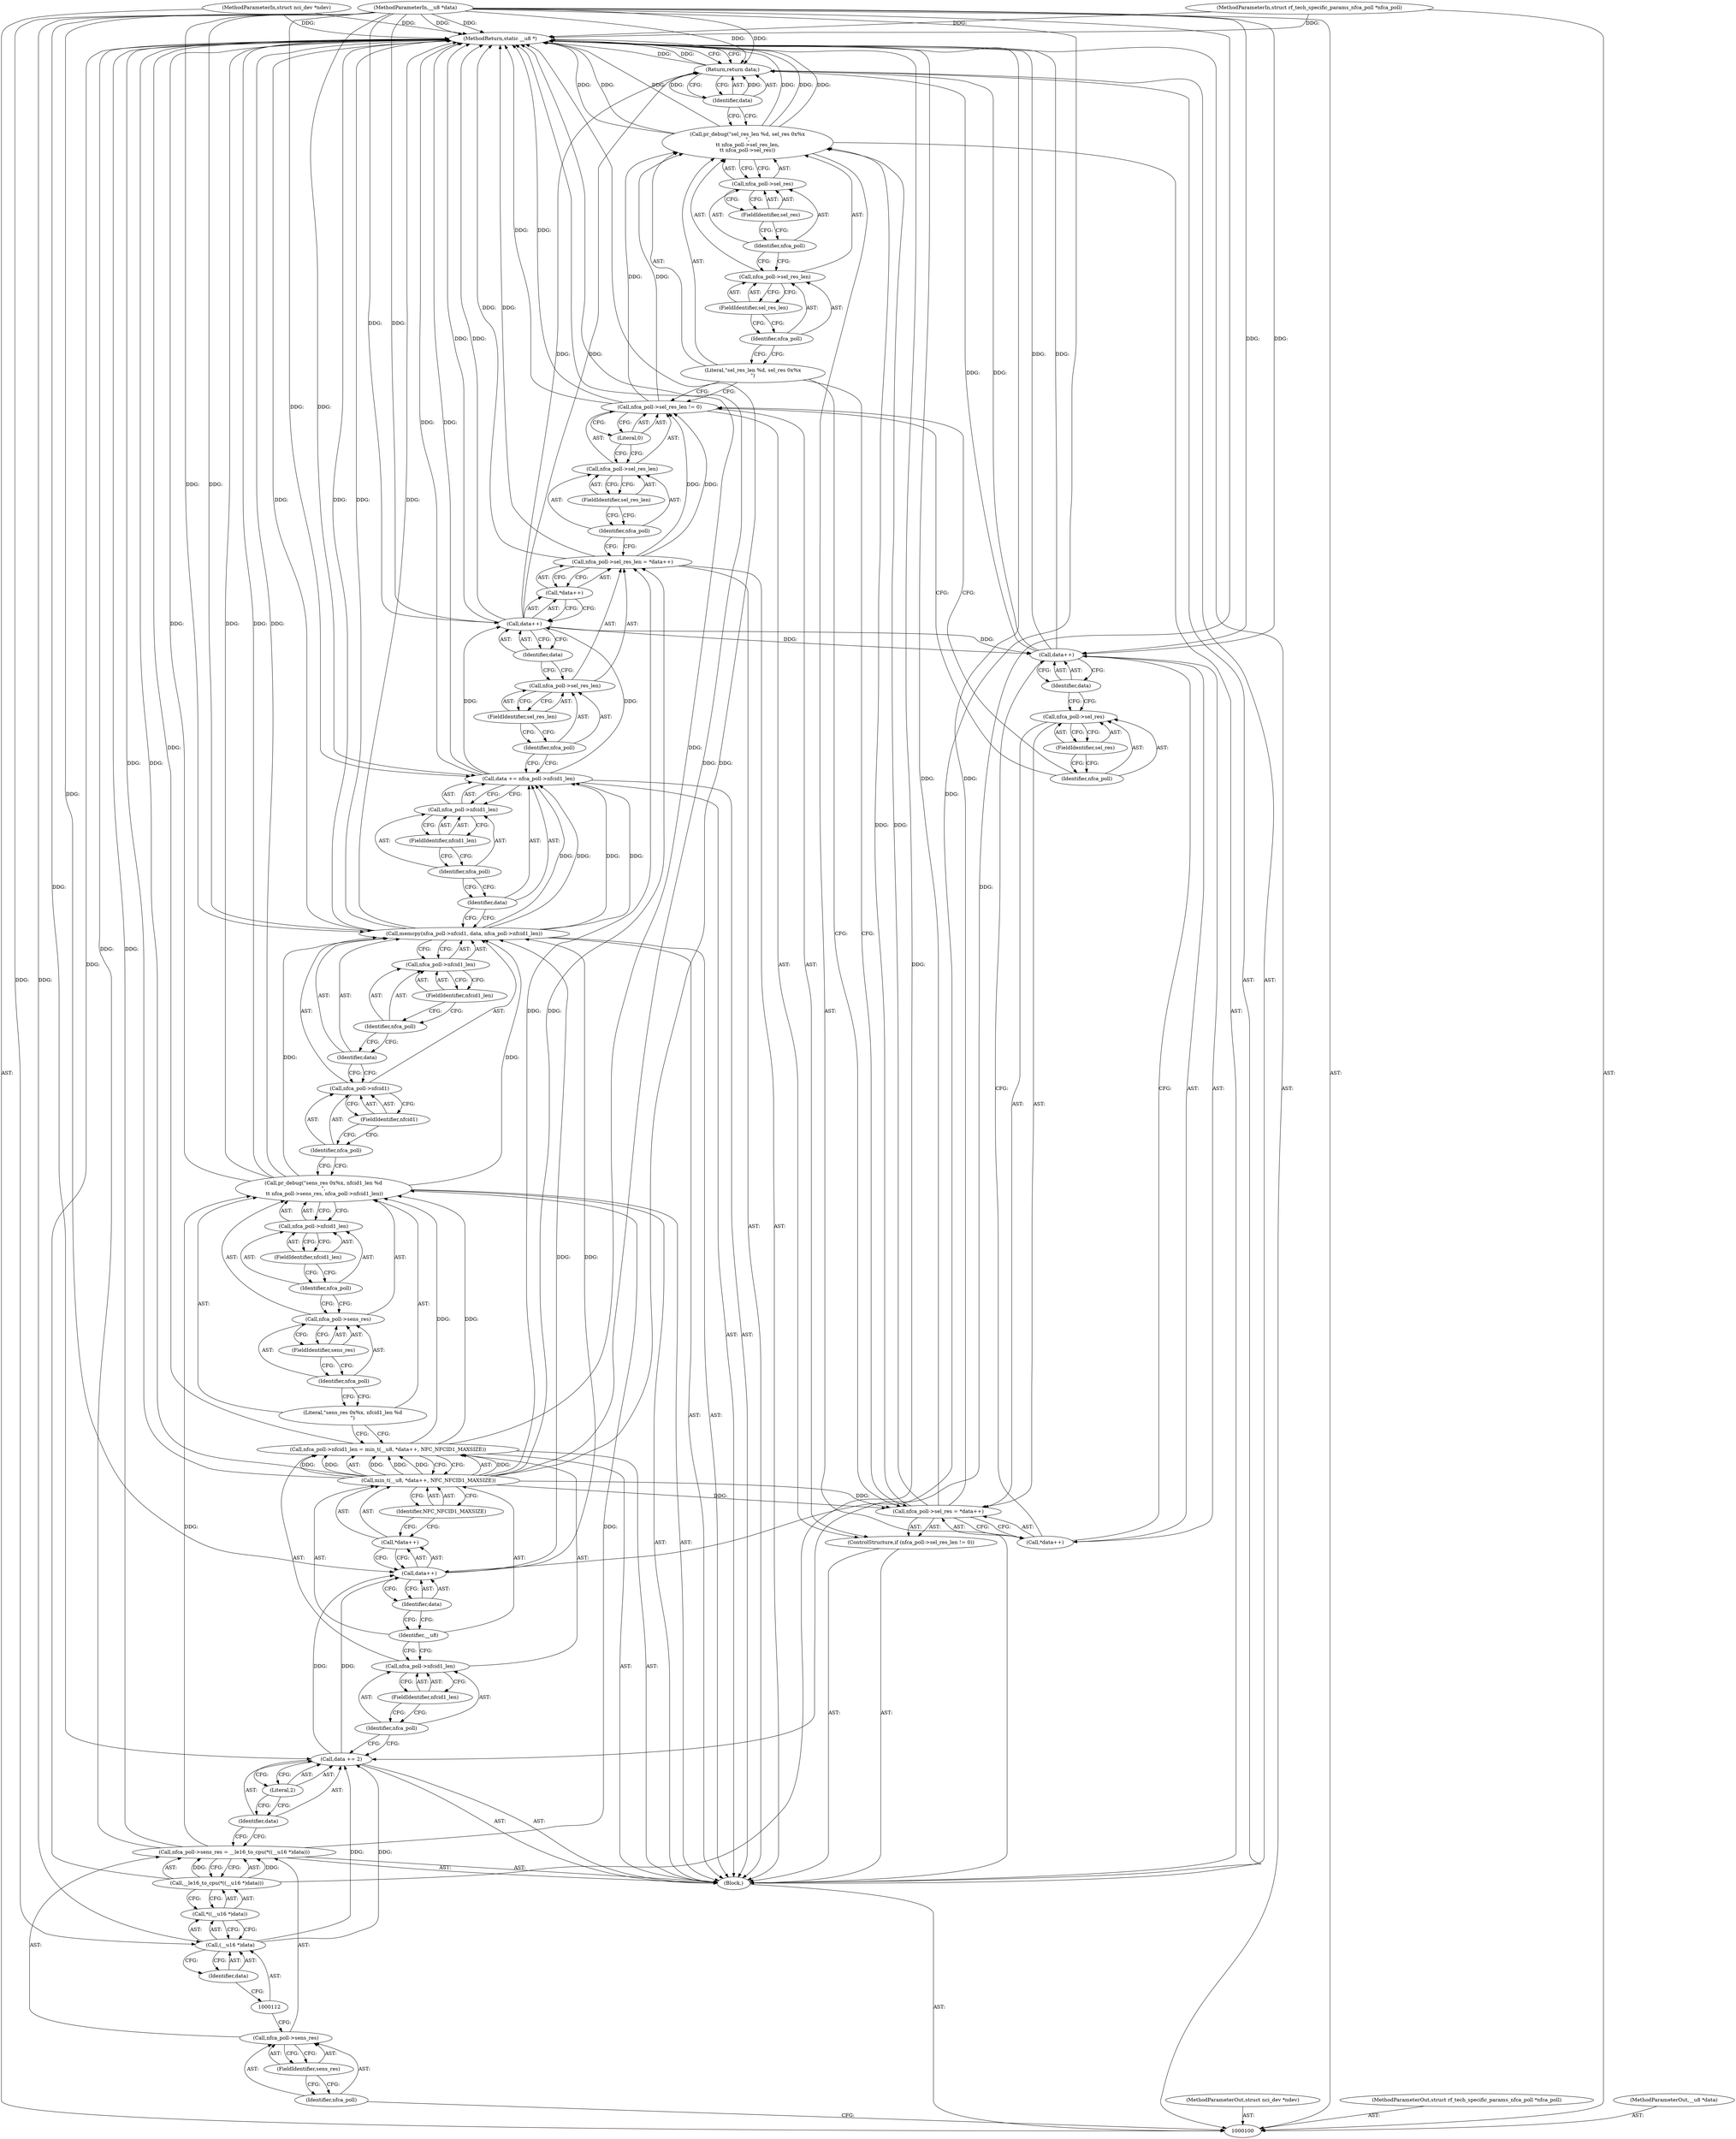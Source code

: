 digraph "0_linux_67de956ff5dc1d4f321e16cfbd63f5be3b691b43_0" {
"1000178" [label="(MethodReturn,static __u8 *)"];
"1000101" [label="(MethodParameterIn,struct nci_dev *ndev)"];
"1000243" [label="(MethodParameterOut,struct nci_dev *ndev)"];
"1000128" [label="(Literal,\"sens_res 0x%x, nfcid1_len %d\n\")"];
"1000127" [label="(Call,pr_debug(\"sens_res 0x%x, nfcid1_len %d\n\",\n \t\t nfca_poll->sens_res, nfca_poll->nfcid1_len))"];
"1000131" [label="(FieldIdentifier,sens_res)"];
"1000132" [label="(Call,nfca_poll->nfcid1_len)"];
"1000133" [label="(Identifier,nfca_poll)"];
"1000134" [label="(FieldIdentifier,nfcid1_len)"];
"1000129" [label="(Call,nfca_poll->sens_res)"];
"1000130" [label="(Identifier,nfca_poll)"];
"1000135" [label="(Call,memcpy(nfca_poll->nfcid1, data, nfca_poll->nfcid1_len))"];
"1000138" [label="(FieldIdentifier,nfcid1)"];
"1000139" [label="(Identifier,data)"];
"1000140" [label="(Call,nfca_poll->nfcid1_len)"];
"1000141" [label="(Identifier,nfca_poll)"];
"1000142" [label="(FieldIdentifier,nfcid1_len)"];
"1000136" [label="(Call,nfca_poll->nfcid1)"];
"1000137" [label="(Identifier,nfca_poll)"];
"1000143" [label="(Call,data += nfca_poll->nfcid1_len)"];
"1000144" [label="(Identifier,data)"];
"1000147" [label="(FieldIdentifier,nfcid1_len)"];
"1000145" [label="(Call,nfca_poll->nfcid1_len)"];
"1000146" [label="(Identifier,nfca_poll)"];
"1000148" [label="(Call,nfca_poll->sel_res_len = *data++)"];
"1000149" [label="(Call,nfca_poll->sel_res_len)"];
"1000150" [label="(Identifier,nfca_poll)"];
"1000151" [label="(FieldIdentifier,sel_res_len)"];
"1000152" [label="(Call,*data++)"];
"1000153" [label="(Call,data++)"];
"1000154" [label="(Identifier,data)"];
"1000155" [label="(ControlStructure,if (nfca_poll->sel_res_len != 0))"];
"1000159" [label="(FieldIdentifier,sel_res_len)"];
"1000160" [label="(Literal,0)"];
"1000156" [label="(Call,nfca_poll->sel_res_len != 0)"];
"1000157" [label="(Call,nfca_poll->sel_res_len)"];
"1000158" [label="(Identifier,nfca_poll)"];
"1000164" [label="(FieldIdentifier,sel_res)"];
"1000161" [label="(Call,nfca_poll->sel_res = *data++)"];
"1000162" [label="(Call,nfca_poll->sel_res)"];
"1000163" [label="(Identifier,nfca_poll)"];
"1000165" [label="(Call,*data++)"];
"1000166" [label="(Call,data++)"];
"1000167" [label="(Identifier,data)"];
"1000102" [label="(MethodParameterIn,struct rf_tech_specific_params_nfca_poll *nfca_poll)"];
"1000244" [label="(MethodParameterOut,struct rf_tech_specific_params_nfca_poll *nfca_poll)"];
"1000168" [label="(Call,pr_debug(\"sel_res_len %d, sel_res 0x%x\n\",\n\t\t nfca_poll->sel_res_len,\n\t\t nfca_poll->sel_res))"];
"1000169" [label="(Literal,\"sel_res_len %d, sel_res 0x%x\n\")"];
"1000172" [label="(FieldIdentifier,sel_res_len)"];
"1000170" [label="(Call,nfca_poll->sel_res_len)"];
"1000171" [label="(Identifier,nfca_poll)"];
"1000175" [label="(FieldIdentifier,sel_res)"];
"1000173" [label="(Call,nfca_poll->sel_res)"];
"1000174" [label="(Identifier,nfca_poll)"];
"1000176" [label="(Return,return data;)"];
"1000177" [label="(Identifier,data)"];
"1000103" [label="(MethodParameterIn,__u8 *data)"];
"1000245" [label="(MethodParameterOut,__u8 *data)"];
"1000104" [label="(Block,)"];
"1000108" [label="(FieldIdentifier,sens_res)"];
"1000105" [label="(Call,nfca_poll->sens_res = __le16_to_cpu(*((__u16 *)data)))"];
"1000106" [label="(Call,nfca_poll->sens_res)"];
"1000107" [label="(Identifier,nfca_poll)"];
"1000109" [label="(Call,__le16_to_cpu(*((__u16 *)data)))"];
"1000110" [label="(Call,*((__u16 *)data))"];
"1000111" [label="(Call,(__u16 *)data)"];
"1000113" [label="(Identifier,data)"];
"1000116" [label="(Literal,2)"];
"1000114" [label="(Call,data += 2)"];
"1000115" [label="(Identifier,data)"];
"1000117" [label="(Call,nfca_poll->nfcid1_len = min_t(__u8, *data++, NFC_NFCID1_MAXSIZE))"];
"1000118" [label="(Call,nfca_poll->nfcid1_len)"];
"1000119" [label="(Identifier,nfca_poll)"];
"1000120" [label="(FieldIdentifier,nfcid1_len)"];
"1000121" [label="(Call,min_t(__u8, *data++, NFC_NFCID1_MAXSIZE))"];
"1000122" [label="(Identifier,__u8)"];
"1000123" [label="(Call,*data++)"];
"1000124" [label="(Call,data++)"];
"1000125" [label="(Identifier,data)"];
"1000126" [label="(Identifier,NFC_NFCID1_MAXSIZE)"];
"1000178" -> "1000100"  [label="AST: "];
"1000178" -> "1000176"  [label="CFG: "];
"1000117" -> "1000178"  [label="DDG: "];
"1000102" -> "1000178"  [label="DDG: "];
"1000153" -> "1000178"  [label="DDG: "];
"1000168" -> "1000178"  [label="DDG: "];
"1000168" -> "1000178"  [label="DDG: "];
"1000168" -> "1000178"  [label="DDG: "];
"1000156" -> "1000178"  [label="DDG: "];
"1000105" -> "1000178"  [label="DDG: "];
"1000161" -> "1000178"  [label="DDG: "];
"1000121" -> "1000178"  [label="DDG: "];
"1000121" -> "1000178"  [label="DDG: "];
"1000148" -> "1000178"  [label="DDG: "];
"1000127" -> "1000178"  [label="DDG: "];
"1000127" -> "1000178"  [label="DDG: "];
"1000103" -> "1000178"  [label="DDG: "];
"1000166" -> "1000178"  [label="DDG: "];
"1000135" -> "1000178"  [label="DDG: "];
"1000135" -> "1000178"  [label="DDG: "];
"1000101" -> "1000178"  [label="DDG: "];
"1000109" -> "1000178"  [label="DDG: "];
"1000143" -> "1000178"  [label="DDG: "];
"1000176" -> "1000178"  [label="DDG: "];
"1000101" -> "1000100"  [label="AST: "];
"1000101" -> "1000178"  [label="DDG: "];
"1000243" -> "1000100"  [label="AST: "];
"1000128" -> "1000127"  [label="AST: "];
"1000128" -> "1000117"  [label="CFG: "];
"1000130" -> "1000128"  [label="CFG: "];
"1000127" -> "1000104"  [label="AST: "];
"1000127" -> "1000132"  [label="CFG: "];
"1000128" -> "1000127"  [label="AST: "];
"1000129" -> "1000127"  [label="AST: "];
"1000132" -> "1000127"  [label="AST: "];
"1000137" -> "1000127"  [label="CFG: "];
"1000127" -> "1000178"  [label="DDG: "];
"1000127" -> "1000178"  [label="DDG: "];
"1000105" -> "1000127"  [label="DDG: "];
"1000117" -> "1000127"  [label="DDG: "];
"1000127" -> "1000135"  [label="DDG: "];
"1000131" -> "1000129"  [label="AST: "];
"1000131" -> "1000130"  [label="CFG: "];
"1000129" -> "1000131"  [label="CFG: "];
"1000132" -> "1000127"  [label="AST: "];
"1000132" -> "1000134"  [label="CFG: "];
"1000133" -> "1000132"  [label="AST: "];
"1000134" -> "1000132"  [label="AST: "];
"1000127" -> "1000132"  [label="CFG: "];
"1000133" -> "1000132"  [label="AST: "];
"1000133" -> "1000129"  [label="CFG: "];
"1000134" -> "1000133"  [label="CFG: "];
"1000134" -> "1000132"  [label="AST: "];
"1000134" -> "1000133"  [label="CFG: "];
"1000132" -> "1000134"  [label="CFG: "];
"1000129" -> "1000127"  [label="AST: "];
"1000129" -> "1000131"  [label="CFG: "];
"1000130" -> "1000129"  [label="AST: "];
"1000131" -> "1000129"  [label="AST: "];
"1000133" -> "1000129"  [label="CFG: "];
"1000130" -> "1000129"  [label="AST: "];
"1000130" -> "1000128"  [label="CFG: "];
"1000131" -> "1000130"  [label="CFG: "];
"1000135" -> "1000104"  [label="AST: "];
"1000135" -> "1000140"  [label="CFG: "];
"1000136" -> "1000135"  [label="AST: "];
"1000139" -> "1000135"  [label="AST: "];
"1000140" -> "1000135"  [label="AST: "];
"1000144" -> "1000135"  [label="CFG: "];
"1000135" -> "1000178"  [label="DDG: "];
"1000135" -> "1000178"  [label="DDG: "];
"1000124" -> "1000135"  [label="DDG: "];
"1000103" -> "1000135"  [label="DDG: "];
"1000127" -> "1000135"  [label="DDG: "];
"1000135" -> "1000143"  [label="DDG: "];
"1000135" -> "1000143"  [label="DDG: "];
"1000138" -> "1000136"  [label="AST: "];
"1000138" -> "1000137"  [label="CFG: "];
"1000136" -> "1000138"  [label="CFG: "];
"1000139" -> "1000135"  [label="AST: "];
"1000139" -> "1000136"  [label="CFG: "];
"1000141" -> "1000139"  [label="CFG: "];
"1000140" -> "1000135"  [label="AST: "];
"1000140" -> "1000142"  [label="CFG: "];
"1000141" -> "1000140"  [label="AST: "];
"1000142" -> "1000140"  [label="AST: "];
"1000135" -> "1000140"  [label="CFG: "];
"1000141" -> "1000140"  [label="AST: "];
"1000141" -> "1000139"  [label="CFG: "];
"1000142" -> "1000141"  [label="CFG: "];
"1000142" -> "1000140"  [label="AST: "];
"1000142" -> "1000141"  [label="CFG: "];
"1000140" -> "1000142"  [label="CFG: "];
"1000136" -> "1000135"  [label="AST: "];
"1000136" -> "1000138"  [label="CFG: "];
"1000137" -> "1000136"  [label="AST: "];
"1000138" -> "1000136"  [label="AST: "];
"1000139" -> "1000136"  [label="CFG: "];
"1000137" -> "1000136"  [label="AST: "];
"1000137" -> "1000127"  [label="CFG: "];
"1000138" -> "1000137"  [label="CFG: "];
"1000143" -> "1000104"  [label="AST: "];
"1000143" -> "1000145"  [label="CFG: "];
"1000144" -> "1000143"  [label="AST: "];
"1000145" -> "1000143"  [label="AST: "];
"1000150" -> "1000143"  [label="CFG: "];
"1000143" -> "1000178"  [label="DDG: "];
"1000135" -> "1000143"  [label="DDG: "];
"1000135" -> "1000143"  [label="DDG: "];
"1000103" -> "1000143"  [label="DDG: "];
"1000143" -> "1000153"  [label="DDG: "];
"1000144" -> "1000143"  [label="AST: "];
"1000144" -> "1000135"  [label="CFG: "];
"1000146" -> "1000144"  [label="CFG: "];
"1000147" -> "1000145"  [label="AST: "];
"1000147" -> "1000146"  [label="CFG: "];
"1000145" -> "1000147"  [label="CFG: "];
"1000145" -> "1000143"  [label="AST: "];
"1000145" -> "1000147"  [label="CFG: "];
"1000146" -> "1000145"  [label="AST: "];
"1000147" -> "1000145"  [label="AST: "];
"1000143" -> "1000145"  [label="CFG: "];
"1000146" -> "1000145"  [label="AST: "];
"1000146" -> "1000144"  [label="CFG: "];
"1000147" -> "1000146"  [label="CFG: "];
"1000148" -> "1000104"  [label="AST: "];
"1000148" -> "1000152"  [label="CFG: "];
"1000149" -> "1000148"  [label="AST: "];
"1000152" -> "1000148"  [label="AST: "];
"1000158" -> "1000148"  [label="CFG: "];
"1000148" -> "1000178"  [label="DDG: "];
"1000121" -> "1000148"  [label="DDG: "];
"1000148" -> "1000156"  [label="DDG: "];
"1000149" -> "1000148"  [label="AST: "];
"1000149" -> "1000151"  [label="CFG: "];
"1000150" -> "1000149"  [label="AST: "];
"1000151" -> "1000149"  [label="AST: "];
"1000154" -> "1000149"  [label="CFG: "];
"1000150" -> "1000149"  [label="AST: "];
"1000150" -> "1000143"  [label="CFG: "];
"1000151" -> "1000150"  [label="CFG: "];
"1000151" -> "1000149"  [label="AST: "];
"1000151" -> "1000150"  [label="CFG: "];
"1000149" -> "1000151"  [label="CFG: "];
"1000152" -> "1000148"  [label="AST: "];
"1000152" -> "1000153"  [label="CFG: "];
"1000153" -> "1000152"  [label="AST: "];
"1000148" -> "1000152"  [label="CFG: "];
"1000153" -> "1000152"  [label="AST: "];
"1000153" -> "1000154"  [label="CFG: "];
"1000154" -> "1000153"  [label="AST: "];
"1000152" -> "1000153"  [label="CFG: "];
"1000153" -> "1000178"  [label="DDG: "];
"1000143" -> "1000153"  [label="DDG: "];
"1000103" -> "1000153"  [label="DDG: "];
"1000153" -> "1000166"  [label="DDG: "];
"1000153" -> "1000176"  [label="DDG: "];
"1000154" -> "1000153"  [label="AST: "];
"1000154" -> "1000149"  [label="CFG: "];
"1000153" -> "1000154"  [label="CFG: "];
"1000155" -> "1000104"  [label="AST: "];
"1000156" -> "1000155"  [label="AST: "];
"1000161" -> "1000155"  [label="AST: "];
"1000159" -> "1000157"  [label="AST: "];
"1000159" -> "1000158"  [label="CFG: "];
"1000157" -> "1000159"  [label="CFG: "];
"1000160" -> "1000156"  [label="AST: "];
"1000160" -> "1000157"  [label="CFG: "];
"1000156" -> "1000160"  [label="CFG: "];
"1000156" -> "1000155"  [label="AST: "];
"1000156" -> "1000160"  [label="CFG: "];
"1000157" -> "1000156"  [label="AST: "];
"1000160" -> "1000156"  [label="AST: "];
"1000163" -> "1000156"  [label="CFG: "];
"1000169" -> "1000156"  [label="CFG: "];
"1000156" -> "1000178"  [label="DDG: "];
"1000148" -> "1000156"  [label="DDG: "];
"1000156" -> "1000168"  [label="DDG: "];
"1000157" -> "1000156"  [label="AST: "];
"1000157" -> "1000159"  [label="CFG: "];
"1000158" -> "1000157"  [label="AST: "];
"1000159" -> "1000157"  [label="AST: "];
"1000160" -> "1000157"  [label="CFG: "];
"1000158" -> "1000157"  [label="AST: "];
"1000158" -> "1000148"  [label="CFG: "];
"1000159" -> "1000158"  [label="CFG: "];
"1000164" -> "1000162"  [label="AST: "];
"1000164" -> "1000163"  [label="CFG: "];
"1000162" -> "1000164"  [label="CFG: "];
"1000161" -> "1000155"  [label="AST: "];
"1000161" -> "1000165"  [label="CFG: "];
"1000162" -> "1000161"  [label="AST: "];
"1000165" -> "1000161"  [label="AST: "];
"1000169" -> "1000161"  [label="CFG: "];
"1000161" -> "1000178"  [label="DDG: "];
"1000121" -> "1000161"  [label="DDG: "];
"1000161" -> "1000168"  [label="DDG: "];
"1000162" -> "1000161"  [label="AST: "];
"1000162" -> "1000164"  [label="CFG: "];
"1000163" -> "1000162"  [label="AST: "];
"1000164" -> "1000162"  [label="AST: "];
"1000167" -> "1000162"  [label="CFG: "];
"1000163" -> "1000162"  [label="AST: "];
"1000163" -> "1000156"  [label="CFG: "];
"1000164" -> "1000163"  [label="CFG: "];
"1000165" -> "1000161"  [label="AST: "];
"1000165" -> "1000166"  [label="CFG: "];
"1000166" -> "1000165"  [label="AST: "];
"1000161" -> "1000165"  [label="CFG: "];
"1000166" -> "1000165"  [label="AST: "];
"1000166" -> "1000167"  [label="CFG: "];
"1000167" -> "1000166"  [label="AST: "];
"1000165" -> "1000166"  [label="CFG: "];
"1000166" -> "1000178"  [label="DDG: "];
"1000153" -> "1000166"  [label="DDG: "];
"1000103" -> "1000166"  [label="DDG: "];
"1000166" -> "1000176"  [label="DDG: "];
"1000167" -> "1000166"  [label="AST: "];
"1000167" -> "1000162"  [label="CFG: "];
"1000166" -> "1000167"  [label="CFG: "];
"1000102" -> "1000100"  [label="AST: "];
"1000102" -> "1000178"  [label="DDG: "];
"1000244" -> "1000100"  [label="AST: "];
"1000168" -> "1000104"  [label="AST: "];
"1000168" -> "1000173"  [label="CFG: "];
"1000169" -> "1000168"  [label="AST: "];
"1000170" -> "1000168"  [label="AST: "];
"1000173" -> "1000168"  [label="AST: "];
"1000177" -> "1000168"  [label="CFG: "];
"1000168" -> "1000178"  [label="DDG: "];
"1000168" -> "1000178"  [label="DDG: "];
"1000168" -> "1000178"  [label="DDG: "];
"1000156" -> "1000168"  [label="DDG: "];
"1000161" -> "1000168"  [label="DDG: "];
"1000169" -> "1000168"  [label="AST: "];
"1000169" -> "1000161"  [label="CFG: "];
"1000169" -> "1000156"  [label="CFG: "];
"1000171" -> "1000169"  [label="CFG: "];
"1000172" -> "1000170"  [label="AST: "];
"1000172" -> "1000171"  [label="CFG: "];
"1000170" -> "1000172"  [label="CFG: "];
"1000170" -> "1000168"  [label="AST: "];
"1000170" -> "1000172"  [label="CFG: "];
"1000171" -> "1000170"  [label="AST: "];
"1000172" -> "1000170"  [label="AST: "];
"1000174" -> "1000170"  [label="CFG: "];
"1000171" -> "1000170"  [label="AST: "];
"1000171" -> "1000169"  [label="CFG: "];
"1000172" -> "1000171"  [label="CFG: "];
"1000175" -> "1000173"  [label="AST: "];
"1000175" -> "1000174"  [label="CFG: "];
"1000173" -> "1000175"  [label="CFG: "];
"1000173" -> "1000168"  [label="AST: "];
"1000173" -> "1000175"  [label="CFG: "];
"1000174" -> "1000173"  [label="AST: "];
"1000175" -> "1000173"  [label="AST: "];
"1000168" -> "1000173"  [label="CFG: "];
"1000174" -> "1000173"  [label="AST: "];
"1000174" -> "1000170"  [label="CFG: "];
"1000175" -> "1000174"  [label="CFG: "];
"1000176" -> "1000104"  [label="AST: "];
"1000176" -> "1000177"  [label="CFG: "];
"1000177" -> "1000176"  [label="AST: "];
"1000178" -> "1000176"  [label="CFG: "];
"1000176" -> "1000178"  [label="DDG: "];
"1000177" -> "1000176"  [label="DDG: "];
"1000153" -> "1000176"  [label="DDG: "];
"1000166" -> "1000176"  [label="DDG: "];
"1000103" -> "1000176"  [label="DDG: "];
"1000177" -> "1000176"  [label="AST: "];
"1000177" -> "1000168"  [label="CFG: "];
"1000176" -> "1000177"  [label="CFG: "];
"1000177" -> "1000176"  [label="DDG: "];
"1000103" -> "1000100"  [label="AST: "];
"1000103" -> "1000178"  [label="DDG: "];
"1000103" -> "1000111"  [label="DDG: "];
"1000103" -> "1000114"  [label="DDG: "];
"1000103" -> "1000124"  [label="DDG: "];
"1000103" -> "1000135"  [label="DDG: "];
"1000103" -> "1000143"  [label="DDG: "];
"1000103" -> "1000153"  [label="DDG: "];
"1000103" -> "1000166"  [label="DDG: "];
"1000103" -> "1000176"  [label="DDG: "];
"1000245" -> "1000100"  [label="AST: "];
"1000104" -> "1000100"  [label="AST: "];
"1000105" -> "1000104"  [label="AST: "];
"1000114" -> "1000104"  [label="AST: "];
"1000117" -> "1000104"  [label="AST: "];
"1000127" -> "1000104"  [label="AST: "];
"1000135" -> "1000104"  [label="AST: "];
"1000143" -> "1000104"  [label="AST: "];
"1000148" -> "1000104"  [label="AST: "];
"1000155" -> "1000104"  [label="AST: "];
"1000168" -> "1000104"  [label="AST: "];
"1000176" -> "1000104"  [label="AST: "];
"1000108" -> "1000106"  [label="AST: "];
"1000108" -> "1000107"  [label="CFG: "];
"1000106" -> "1000108"  [label="CFG: "];
"1000105" -> "1000104"  [label="AST: "];
"1000105" -> "1000109"  [label="CFG: "];
"1000106" -> "1000105"  [label="AST: "];
"1000109" -> "1000105"  [label="AST: "];
"1000115" -> "1000105"  [label="CFG: "];
"1000105" -> "1000178"  [label="DDG: "];
"1000109" -> "1000105"  [label="DDG: "];
"1000105" -> "1000127"  [label="DDG: "];
"1000106" -> "1000105"  [label="AST: "];
"1000106" -> "1000108"  [label="CFG: "];
"1000107" -> "1000106"  [label="AST: "];
"1000108" -> "1000106"  [label="AST: "];
"1000112" -> "1000106"  [label="CFG: "];
"1000107" -> "1000106"  [label="AST: "];
"1000107" -> "1000100"  [label="CFG: "];
"1000108" -> "1000107"  [label="CFG: "];
"1000109" -> "1000105"  [label="AST: "];
"1000109" -> "1000110"  [label="CFG: "];
"1000110" -> "1000109"  [label="AST: "];
"1000105" -> "1000109"  [label="CFG: "];
"1000109" -> "1000178"  [label="DDG: "];
"1000109" -> "1000105"  [label="DDG: "];
"1000110" -> "1000109"  [label="AST: "];
"1000110" -> "1000111"  [label="CFG: "];
"1000111" -> "1000110"  [label="AST: "];
"1000109" -> "1000110"  [label="CFG: "];
"1000111" -> "1000110"  [label="AST: "];
"1000111" -> "1000113"  [label="CFG: "];
"1000112" -> "1000111"  [label="AST: "];
"1000113" -> "1000111"  [label="AST: "];
"1000110" -> "1000111"  [label="CFG: "];
"1000103" -> "1000111"  [label="DDG: "];
"1000111" -> "1000114"  [label="DDG: "];
"1000113" -> "1000111"  [label="AST: "];
"1000113" -> "1000112"  [label="CFG: "];
"1000111" -> "1000113"  [label="CFG: "];
"1000116" -> "1000114"  [label="AST: "];
"1000116" -> "1000115"  [label="CFG: "];
"1000114" -> "1000116"  [label="CFG: "];
"1000114" -> "1000104"  [label="AST: "];
"1000114" -> "1000116"  [label="CFG: "];
"1000115" -> "1000114"  [label="AST: "];
"1000116" -> "1000114"  [label="AST: "];
"1000119" -> "1000114"  [label="CFG: "];
"1000111" -> "1000114"  [label="DDG: "];
"1000103" -> "1000114"  [label="DDG: "];
"1000114" -> "1000124"  [label="DDG: "];
"1000115" -> "1000114"  [label="AST: "];
"1000115" -> "1000105"  [label="CFG: "];
"1000116" -> "1000115"  [label="CFG: "];
"1000117" -> "1000104"  [label="AST: "];
"1000117" -> "1000121"  [label="CFG: "];
"1000118" -> "1000117"  [label="AST: "];
"1000121" -> "1000117"  [label="AST: "];
"1000128" -> "1000117"  [label="CFG: "];
"1000117" -> "1000178"  [label="DDG: "];
"1000121" -> "1000117"  [label="DDG: "];
"1000121" -> "1000117"  [label="DDG: "];
"1000121" -> "1000117"  [label="DDG: "];
"1000117" -> "1000127"  [label="DDG: "];
"1000118" -> "1000117"  [label="AST: "];
"1000118" -> "1000120"  [label="CFG: "];
"1000119" -> "1000118"  [label="AST: "];
"1000120" -> "1000118"  [label="AST: "];
"1000122" -> "1000118"  [label="CFG: "];
"1000119" -> "1000118"  [label="AST: "];
"1000119" -> "1000114"  [label="CFG: "];
"1000120" -> "1000119"  [label="CFG: "];
"1000120" -> "1000118"  [label="AST: "];
"1000120" -> "1000119"  [label="CFG: "];
"1000118" -> "1000120"  [label="CFG: "];
"1000121" -> "1000117"  [label="AST: "];
"1000121" -> "1000126"  [label="CFG: "];
"1000122" -> "1000121"  [label="AST: "];
"1000123" -> "1000121"  [label="AST: "];
"1000126" -> "1000121"  [label="AST: "];
"1000117" -> "1000121"  [label="CFG: "];
"1000121" -> "1000178"  [label="DDG: "];
"1000121" -> "1000178"  [label="DDG: "];
"1000121" -> "1000117"  [label="DDG: "];
"1000121" -> "1000117"  [label="DDG: "];
"1000121" -> "1000117"  [label="DDG: "];
"1000121" -> "1000148"  [label="DDG: "];
"1000121" -> "1000161"  [label="DDG: "];
"1000122" -> "1000121"  [label="AST: "];
"1000122" -> "1000118"  [label="CFG: "];
"1000125" -> "1000122"  [label="CFG: "];
"1000123" -> "1000121"  [label="AST: "];
"1000123" -> "1000124"  [label="CFG: "];
"1000124" -> "1000123"  [label="AST: "];
"1000126" -> "1000123"  [label="CFG: "];
"1000124" -> "1000123"  [label="AST: "];
"1000124" -> "1000125"  [label="CFG: "];
"1000125" -> "1000124"  [label="AST: "];
"1000123" -> "1000124"  [label="CFG: "];
"1000114" -> "1000124"  [label="DDG: "];
"1000103" -> "1000124"  [label="DDG: "];
"1000124" -> "1000135"  [label="DDG: "];
"1000125" -> "1000124"  [label="AST: "];
"1000125" -> "1000122"  [label="CFG: "];
"1000124" -> "1000125"  [label="CFG: "];
"1000126" -> "1000121"  [label="AST: "];
"1000126" -> "1000123"  [label="CFG: "];
"1000121" -> "1000126"  [label="CFG: "];
}
